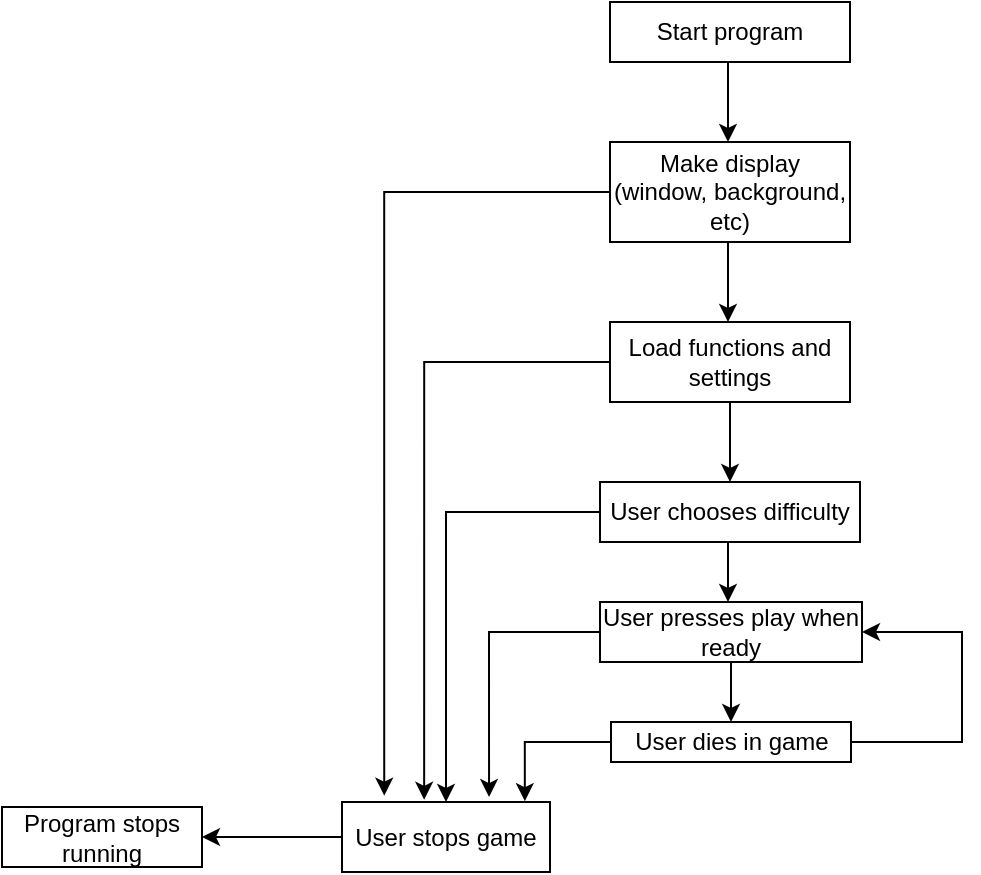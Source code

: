 <mxfile version="14.5.1" type="device"><diagram id="C5RBs43oDa-KdzZeNtuy" name="Page-1"><mxGraphModel dx="1086" dy="806" grid="1" gridSize="10" guides="1" tooltips="1" connect="1" arrows="1" fold="1" page="1" pageScale="1" pageWidth="827" pageHeight="1169" math="0" shadow="0"><root><mxCell id="WIyWlLk6GJQsqaUBKTNV-0"/><mxCell id="WIyWlLk6GJQsqaUBKTNV-1" parent="WIyWlLk6GJQsqaUBKTNV-0"/><mxCell id="dJgtUqNhQ0L7kzoQJkdG-0" value="Start program" style="rounded=0;whiteSpace=wrap;html=1;" parent="WIyWlLk6GJQsqaUBKTNV-1" vertex="1"><mxGeometry x="354" y="40" width="120" height="30" as="geometry"/></mxCell><mxCell id="dJgtUqNhQ0L7kzoQJkdG-1" value="" style="endArrow=classic;html=1;" parent="WIyWlLk6GJQsqaUBKTNV-1" edge="1"><mxGeometry width="50" height="50" relative="1" as="geometry"><mxPoint x="413" y="70" as="sourcePoint"/><mxPoint x="413" y="110" as="targetPoint"/></mxGeometry></mxCell><mxCell id="dJgtUqNhQ0L7kzoQJkdG-2" style="edgeStyle=orthogonalEdgeStyle;rounded=0;orthogonalLoop=1;jettySize=auto;html=1;entryX=0.203;entryY=-0.091;entryDx=0;entryDy=0;entryPerimeter=0;" parent="WIyWlLk6GJQsqaUBKTNV-1" source="dJgtUqNhQ0L7kzoQJkdG-3" target="dJgtUqNhQ0L7kzoQJkdG-22" edge="1"><mxGeometry relative="1" as="geometry"/></mxCell><mxCell id="dJgtUqNhQ0L7kzoQJkdG-3" value="Make display&lt;br&gt;(window, background, etc)" style="rounded=0;whiteSpace=wrap;html=1;" parent="WIyWlLk6GJQsqaUBKTNV-1" vertex="1"><mxGeometry x="354" y="110" width="120" height="50" as="geometry"/></mxCell><mxCell id="dJgtUqNhQ0L7kzoQJkdG-4" value="" style="endArrow=classic;html=1;" parent="WIyWlLk6GJQsqaUBKTNV-1" edge="1"><mxGeometry width="50" height="50" relative="1" as="geometry"><mxPoint x="413" y="160" as="sourcePoint"/><mxPoint x="413" y="200" as="targetPoint"/></mxGeometry></mxCell><mxCell id="dJgtUqNhQ0L7kzoQJkdG-5" style="edgeStyle=orthogonalEdgeStyle;rounded=0;orthogonalLoop=1;jettySize=auto;html=1;entryX=0.395;entryY=-0.032;entryDx=0;entryDy=0;entryPerimeter=0;" parent="WIyWlLk6GJQsqaUBKTNV-1" source="dJgtUqNhQ0L7kzoQJkdG-6" target="dJgtUqNhQ0L7kzoQJkdG-22" edge="1"><mxGeometry relative="1" as="geometry"/></mxCell><mxCell id="dJgtUqNhQ0L7kzoQJkdG-6" value="Load functions and settings" style="rounded=0;whiteSpace=wrap;html=1;" parent="WIyWlLk6GJQsqaUBKTNV-1" vertex="1"><mxGeometry x="354" y="200" width="120" height="40" as="geometry"/></mxCell><mxCell id="dJgtUqNhQ0L7kzoQJkdG-7" value="" style="endArrow=classic;html=1;exitX=0.5;exitY=1;exitDx=0;exitDy=0;entryX=0.5;entryY=0;entryDx=0;entryDy=0;" parent="WIyWlLk6GJQsqaUBKTNV-1" source="dJgtUqNhQ0L7kzoQJkdG-6" edge="1"><mxGeometry width="50" height="50" relative="1" as="geometry"><mxPoint x="440" y="300" as="sourcePoint"/><mxPoint x="414" y="280" as="targetPoint"/></mxGeometry></mxCell><mxCell id="dJgtUqNhQ0L7kzoQJkdG-8" style="edgeStyle=orthogonalEdgeStyle;rounded=0;orthogonalLoop=1;jettySize=auto;html=1;entryX=0.5;entryY=0;entryDx=0;entryDy=0;" parent="WIyWlLk6GJQsqaUBKTNV-1" source="dJgtUqNhQ0L7kzoQJkdG-9" target="dJgtUqNhQ0L7kzoQJkdG-22" edge="1"><mxGeometry relative="1" as="geometry"/></mxCell><mxCell id="dJgtUqNhQ0L7kzoQJkdG-9" value="User chooses difficulty" style="rounded=0;whiteSpace=wrap;html=1;" parent="WIyWlLk6GJQsqaUBKTNV-1" vertex="1"><mxGeometry x="349" y="280" width="130" height="30" as="geometry"/></mxCell><mxCell id="dJgtUqNhQ0L7kzoQJkdG-10" value="" style="endArrow=classic;html=1;" parent="WIyWlLk6GJQsqaUBKTNV-1" edge="1"><mxGeometry width="50" height="50" relative="1" as="geometry"><mxPoint x="413" y="310" as="sourcePoint"/><mxPoint x="413" y="340" as="targetPoint"/></mxGeometry></mxCell><mxCell id="dJgtUqNhQ0L7kzoQJkdG-11" style="edgeStyle=orthogonalEdgeStyle;rounded=0;orthogonalLoop=1;jettySize=auto;html=1;entryX=0.707;entryY=-0.071;entryDx=0;entryDy=0;entryPerimeter=0;" parent="WIyWlLk6GJQsqaUBKTNV-1" source="dJgtUqNhQ0L7kzoQJkdG-12" target="dJgtUqNhQ0L7kzoQJkdG-22" edge="1"><mxGeometry relative="1" as="geometry"/></mxCell><mxCell id="dJgtUqNhQ0L7kzoQJkdG-12" value="User presses play when ready" style="rounded=0;whiteSpace=wrap;html=1;" parent="WIyWlLk6GJQsqaUBKTNV-1" vertex="1"><mxGeometry x="349" y="340" width="131" height="30" as="geometry"/></mxCell><mxCell id="dJgtUqNhQ0L7kzoQJkdG-14" style="edgeStyle=orthogonalEdgeStyle;rounded=0;orthogonalLoop=1;jettySize=auto;html=1;entryX=0.879;entryY=-0.012;entryDx=0;entryDy=0;entryPerimeter=0;" parent="WIyWlLk6GJQsqaUBKTNV-1" source="dJgtUqNhQ0L7kzoQJkdG-15" target="dJgtUqNhQ0L7kzoQJkdG-22" edge="1"><mxGeometry relative="1" as="geometry"/></mxCell><mxCell id="cQKr9jY8G96A2wjjmsQc-0" style="edgeStyle=orthogonalEdgeStyle;rounded=0;orthogonalLoop=1;jettySize=auto;html=1;entryX=1;entryY=0.5;entryDx=0;entryDy=0;" edge="1" parent="WIyWlLk6GJQsqaUBKTNV-1" source="dJgtUqNhQ0L7kzoQJkdG-15" target="dJgtUqNhQ0L7kzoQJkdG-12"><mxGeometry relative="1" as="geometry"><Array as="points"><mxPoint x="530" y="410"/><mxPoint x="530" y="355"/></Array></mxGeometry></mxCell><mxCell id="dJgtUqNhQ0L7kzoQJkdG-15" value="User dies in game" style="rounded=0;whiteSpace=wrap;html=1;" parent="WIyWlLk6GJQsqaUBKTNV-1" vertex="1"><mxGeometry x="354.5" y="400" width="120" height="20" as="geometry"/></mxCell><mxCell id="dJgtUqNhQ0L7kzoQJkdG-16" value="" style="endArrow=classic;html=1;entryX=0.5;entryY=0;entryDx=0;entryDy=0;exitX=0.5;exitY=1;exitDx=0;exitDy=0;" parent="WIyWlLk6GJQsqaUBKTNV-1" source="dJgtUqNhQ0L7kzoQJkdG-12" target="dJgtUqNhQ0L7kzoQJkdG-15" edge="1"><mxGeometry width="50" height="50" relative="1" as="geometry"><mxPoint x="440" y="340" as="sourcePoint"/><mxPoint x="490" y="290" as="targetPoint"/></mxGeometry></mxCell><mxCell id="dJgtUqNhQ0L7kzoQJkdG-20" value="Program stops running" style="rounded=0;whiteSpace=wrap;html=1;" parent="WIyWlLk6GJQsqaUBKTNV-1" vertex="1"><mxGeometry x="50" y="442.5" width="100" height="30" as="geometry"/></mxCell><mxCell id="dJgtUqNhQ0L7kzoQJkdG-21" style="edgeStyle=orthogonalEdgeStyle;rounded=0;orthogonalLoop=1;jettySize=auto;html=1;" parent="WIyWlLk6GJQsqaUBKTNV-1" source="dJgtUqNhQ0L7kzoQJkdG-22" edge="1"><mxGeometry relative="1" as="geometry"><mxPoint x="150" y="457.5" as="targetPoint"/></mxGeometry></mxCell><mxCell id="dJgtUqNhQ0L7kzoQJkdG-22" value="User stops game" style="rounded=0;whiteSpace=wrap;html=1;" parent="WIyWlLk6GJQsqaUBKTNV-1" vertex="1"><mxGeometry x="220" y="440" width="104" height="35" as="geometry"/></mxCell></root></mxGraphModel></diagram></mxfile>